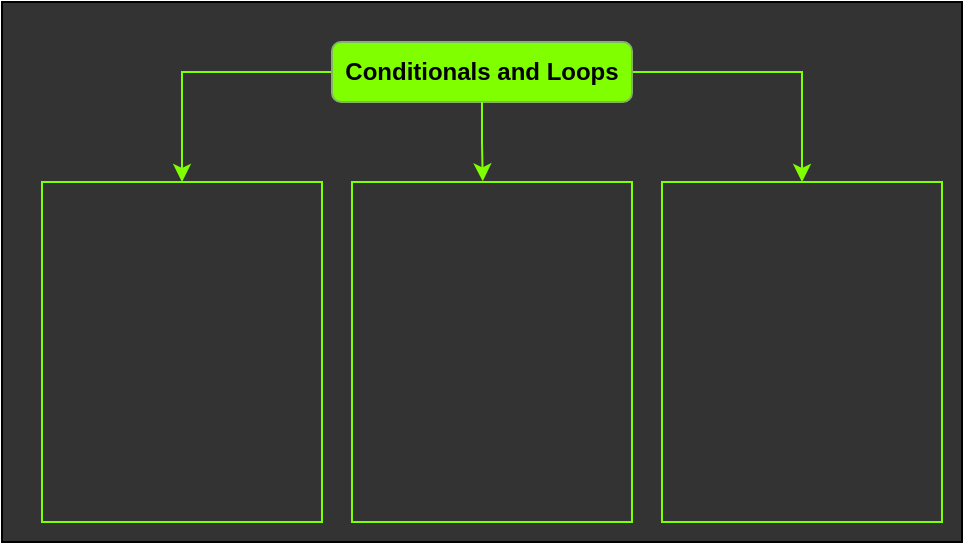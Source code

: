 <mxfile version="27.1.6">
  <diagram name="Page-1" id="ef9xinbSyIcJBZbO2UjU">
    <mxGraphModel dx="629" dy="334" grid="1" gridSize="10" guides="1" tooltips="1" connect="1" arrows="1" fold="1" page="1" pageScale="1" pageWidth="480" pageHeight="270" math="0" shadow="0">
      <root>
        <mxCell id="0" />
        <mxCell id="1" parent="0" />
        <mxCell id="LBtNQs-SXAn_wBc9bSGt-3" value="" style="rounded=0;whiteSpace=wrap;html=1;movable=1;resizable=1;rotatable=1;deletable=1;editable=1;locked=0;connectable=1;fillColor=#333333;" parent="1" vertex="1">
          <mxGeometry width="480" height="270" as="geometry" />
        </mxCell>
        <mxCell id="jUU27h1dBxnUUHhMurxZ-13" style="edgeStyle=orthogonalEdgeStyle;rounded=0;orthogonalLoop=1;jettySize=auto;html=1;strokeColor=#80FF00;" edge="1" parent="1" source="jUU27h1dBxnUUHhMurxZ-1" target="jUU27h1dBxnUUHhMurxZ-3">
          <mxGeometry relative="1" as="geometry" />
        </mxCell>
        <mxCell id="jUU27h1dBxnUUHhMurxZ-14" style="edgeStyle=orthogonalEdgeStyle;rounded=0;orthogonalLoop=1;jettySize=auto;html=1;strokeColor=#80FF00;" edge="1" parent="1" source="jUU27h1dBxnUUHhMurxZ-1" target="jUU27h1dBxnUUHhMurxZ-10">
          <mxGeometry relative="1" as="geometry" />
        </mxCell>
        <mxCell id="jUU27h1dBxnUUHhMurxZ-1" value="&lt;b&gt;&lt;font style=&quot;color: rgb(0, 0, 0);&quot;&gt;Conditionals and Loops&lt;/font&gt;&lt;/b&gt;" style="rounded=1;whiteSpace=wrap;html=1;fillColor=#80FF00;strokeColor=#82b366;" vertex="1" parent="1">
          <mxGeometry x="165" y="20" width="150" height="30" as="geometry" />
        </mxCell>
        <mxCell id="jUU27h1dBxnUUHhMurxZ-3" value="" style="rounded=0;whiteSpace=wrap;html=1;fillColor=#333333;strokeColor=#80FF00;gradientColor=#333333;" vertex="1" parent="1">
          <mxGeometry x="20" y="90" width="140" height="170" as="geometry" />
        </mxCell>
        <mxCell id="jUU27h1dBxnUUHhMurxZ-9" value="" style="rounded=0;whiteSpace=wrap;html=1;fillColor=#333333;strokeColor=#80FF00;gradientColor=none;" vertex="1" parent="1">
          <mxGeometry x="175" y="90" width="140" height="170" as="geometry" />
        </mxCell>
        <mxCell id="jUU27h1dBxnUUHhMurxZ-10" value="" style="rounded=0;whiteSpace=wrap;html=1;fillColor=#333333;strokeColor=#80FF00;fontColor=#000000;" vertex="1" parent="1">
          <mxGeometry x="330" y="90" width="140" height="170" as="geometry" />
        </mxCell>
        <mxCell id="jUU27h1dBxnUUHhMurxZ-11" style="edgeStyle=orthogonalEdgeStyle;rounded=0;orthogonalLoop=1;jettySize=auto;html=1;entryX=0.467;entryY=-0.002;entryDx=0;entryDy=0;entryPerimeter=0;strokeColor=#80FF00;" edge="1" parent="1" source="jUU27h1dBxnUUHhMurxZ-1" target="jUU27h1dBxnUUHhMurxZ-9">
          <mxGeometry relative="1" as="geometry">
            <mxPoint x="240" y="80" as="targetPoint" />
          </mxGeometry>
        </mxCell>
      </root>
    </mxGraphModel>
  </diagram>
</mxfile>
